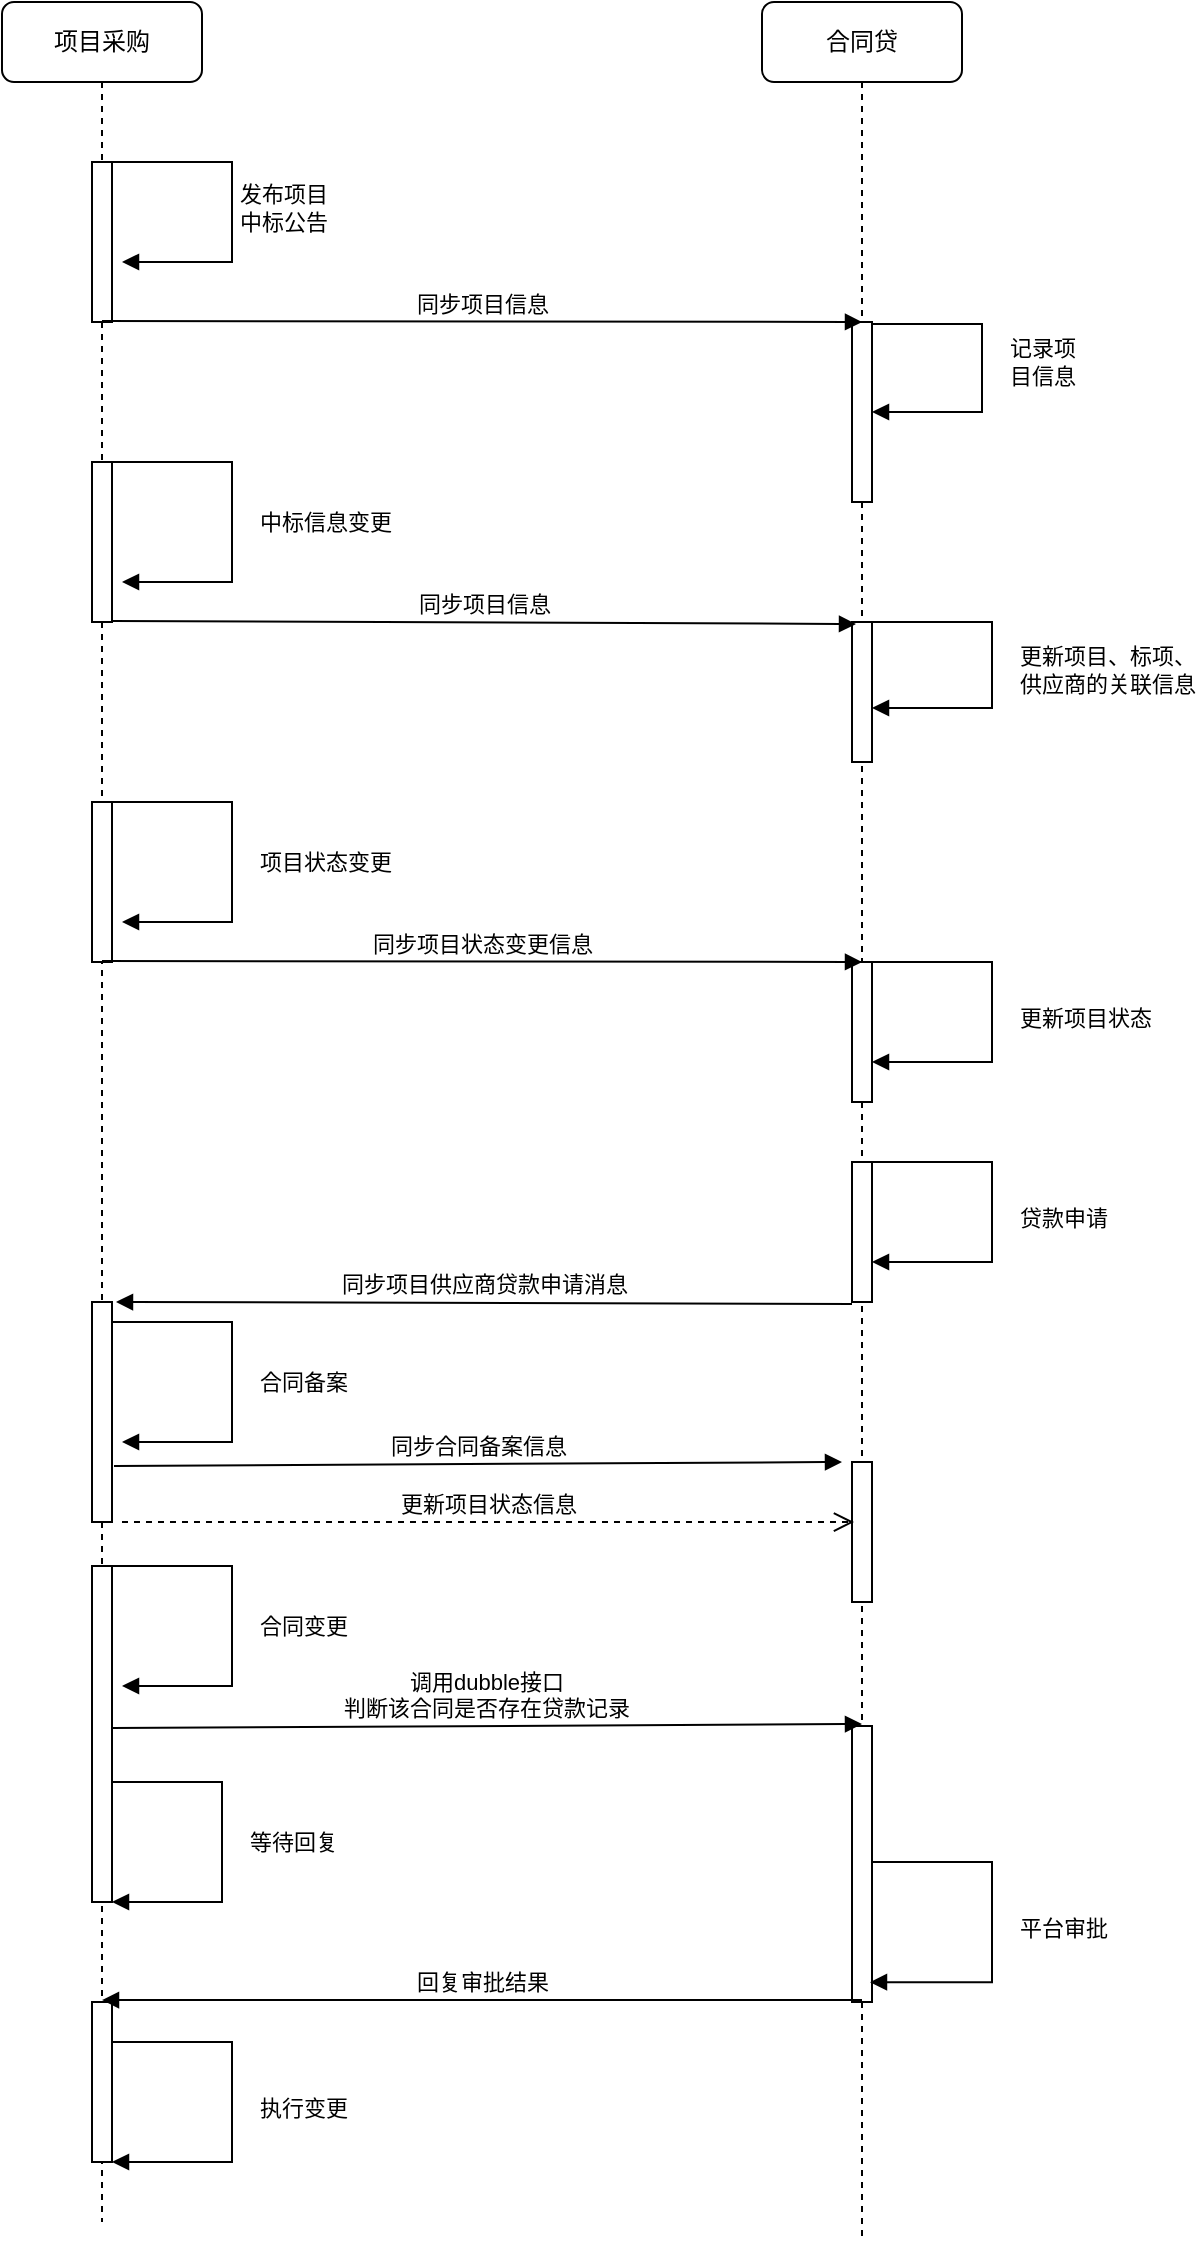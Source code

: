 <mxfile version="10.6.0" type="github"><diagram name="Page-1" id="13e1069c-82ec-6db2-03f1-153e76fe0fe0"><mxGraphModel dx="2105" dy="1085" grid="1" gridSize="10" guides="1" tooltips="1" connect="1" arrows="1" fold="1" page="1" pageScale="1" pageWidth="1100" pageHeight="850" background="#ffffff" math="0" shadow="0"><root><mxCell id="0"/><mxCell id="1" parent="0"/><mxCell id="7baba1c4bc27f4b0-2" value="合同贷" style="shape=umlLifeline;perimeter=lifelinePerimeter;whiteSpace=wrap;html=1;container=1;collapsible=0;recursiveResize=0;outlineConnect=0;rounded=1;shadow=0;comic=0;labelBackgroundColor=none;strokeColor=#000000;strokeWidth=1;fillColor=#FFFFFF;fontFamily=Verdana;fontSize=12;fontColor=#000000;align=center;" parent="1" vertex="1"><mxGeometry x="480" y="80" width="100" height="1120" as="geometry"/></mxCell><mxCell id="URo2uEvhSrLChkXssk6Q-6" value="" style="html=1;points=[];perimeter=orthogonalPerimeter;" parent="7baba1c4bc27f4b0-2" vertex="1"><mxGeometry x="45" y="310" width="10" height="70" as="geometry"/></mxCell><mxCell id="URo2uEvhSrLChkXssk6Q-11" value="" style="html=1;points=[];perimeter=orthogonalPerimeter;" parent="7baba1c4bc27f4b0-2" vertex="1"><mxGeometry x="45" y="160" width="10" height="90" as="geometry"/></mxCell><mxCell id="URo2uEvhSrLChkXssk6Q-15" value="" style="html=1;points=[];perimeter=orthogonalPerimeter;" parent="7baba1c4bc27f4b0-2" vertex="1"><mxGeometry x="45" y="480" width="10" height="70" as="geometry"/></mxCell><mxCell id="URo2uEvhSrLChkXssk6Q-25" value="" style="html=1;points=[];perimeter=orthogonalPerimeter;" parent="7baba1c4bc27f4b0-2" vertex="1"><mxGeometry x="45" y="580" width="10" height="70" as="geometry"/></mxCell><mxCell id="7baba1c4bc27f4b0-8" value="项目采购" style="shape=umlLifeline;perimeter=lifelinePerimeter;whiteSpace=wrap;html=1;container=1;collapsible=0;recursiveResize=0;outlineConnect=0;rounded=1;shadow=0;comic=0;labelBackgroundColor=none;strokeColor=#000000;strokeWidth=1;fillColor=#FFFFFF;fontFamily=Verdana;fontSize=12;fontColor=#000000;align=center;" parent="1" vertex="1"><mxGeometry x="100" y="80" width="100" height="1110" as="geometry"/></mxCell><mxCell id="URo2uEvhSrLChkXssk6Q-2" value="" style="html=1;points=[];perimeter=orthogonalPerimeter;" parent="7baba1c4bc27f4b0-8" vertex="1"><mxGeometry x="45" y="80" width="10" height="80" as="geometry"/></mxCell><mxCell id="URo2uEvhSrLChkXssk6Q-5" value="" style="html=1;points=[];perimeter=orthogonalPerimeter;" parent="7baba1c4bc27f4b0-8" vertex="1"><mxGeometry x="45" y="230" width="10" height="80" as="geometry"/></mxCell><mxCell id="URo2uEvhSrLChkXssk6Q-13" value="" style="html=1;points=[];perimeter=orthogonalPerimeter;" parent="7baba1c4bc27f4b0-8" vertex="1"><mxGeometry x="45" y="400" width="10" height="80" as="geometry"/></mxCell><mxCell id="URo2uEvhSrLChkXssk6Q-26" value="" style="html=1;points=[];perimeter=orthogonalPerimeter;" parent="7baba1c4bc27f4b0-8" vertex="1"><mxGeometry x="45" y="650" width="10" height="110" as="geometry"/></mxCell><mxCell id="URo2uEvhSrLChkXssk6Q-44" value="" style="html=1;points=[];perimeter=orthogonalPerimeter;" parent="7baba1c4bc27f4b0-8" vertex="1"><mxGeometry x="45" y="1000" width="10" height="80" as="geometry"/></mxCell><mxCell id="URo2uEvhSrLChkXssk6Q-4" value="同步项目信息" style="html=1;verticalAlign=bottom;endArrow=block;" parent="1" edge="1"><mxGeometry width="80" relative="1" as="geometry"><mxPoint x="150" y="239.5" as="sourcePoint"/><mxPoint x="530" y="240" as="targetPoint"/></mxGeometry></mxCell><mxCell id="URo2uEvhSrLChkXssk6Q-8" value="更新项目、标项、&lt;br&gt;供应商的关联信息" style="edgeStyle=orthogonalEdgeStyle;html=1;align=left;spacingLeft=2;endArrow=block;rounded=0;" parent="1" edge="1"><mxGeometry x="0.029" y="10" relative="1" as="geometry"><mxPoint x="534.5" y="390" as="sourcePoint"/><Array as="points"><mxPoint x="595" y="390"/><mxPoint x="595" y="433"/></Array><mxPoint x="535" y="433" as="targetPoint"/><mxPoint as="offset"/></mxGeometry></mxCell><mxCell id="URo2uEvhSrLChkXssk6Q-9" value="发布项目&lt;br&gt;中标公告" style="edgeStyle=orthogonalEdgeStyle;html=1;align=left;spacingLeft=2;endArrow=block;rounded=0;entryX=1;entryY=0;" parent="1" edge="1"><mxGeometry relative="1" as="geometry"><mxPoint x="155" y="160" as="sourcePoint"/><Array as="points"><mxPoint x="155" y="160"/><mxPoint x="215" y="160"/><mxPoint x="215" y="210"/></Array><mxPoint x="160" y="210" as="targetPoint"/></mxGeometry></mxCell><mxCell id="URo2uEvhSrLChkXssk6Q-10" value="同步项目信息" style="html=1;verticalAlign=bottom;endArrow=block;" parent="1" edge="1"><mxGeometry width="80" relative="1" as="geometry"><mxPoint x="155" y="389.5" as="sourcePoint"/><mxPoint x="527" y="391" as="targetPoint"/></mxGeometry></mxCell><mxCell id="URo2uEvhSrLChkXssk6Q-12" value="中标信息变更" style="edgeStyle=orthogonalEdgeStyle;html=1;align=left;spacingLeft=2;endArrow=block;rounded=0;" parent="1" edge="1"><mxGeometry x="0.029" y="10" relative="1" as="geometry"><mxPoint x="155" y="310" as="sourcePoint"/><Array as="points"><mxPoint x="215" y="310"/><mxPoint x="215" y="370"/></Array><mxPoint x="160" y="370" as="targetPoint"/><mxPoint as="offset"/></mxGeometry></mxCell><mxCell id="URo2uEvhSrLChkXssk6Q-14" value="项目状态变更" style="edgeStyle=orthogonalEdgeStyle;html=1;align=left;spacingLeft=2;endArrow=block;rounded=0;" parent="1" edge="1"><mxGeometry x="0.029" y="10" relative="1" as="geometry"><mxPoint x="155" y="480" as="sourcePoint"/><Array as="points"><mxPoint x="215" y="480"/><mxPoint x="215" y="540"/></Array><mxPoint x="160" y="540" as="targetPoint"/><mxPoint as="offset"/></mxGeometry></mxCell><mxCell id="URo2uEvhSrLChkXssk6Q-16" value="同步项目状态变更信息" style="html=1;verticalAlign=bottom;endArrow=block;" parent="1" edge="1"><mxGeometry width="80" relative="1" as="geometry"><mxPoint x="150" y="559.5" as="sourcePoint"/><mxPoint x="530" y="560" as="targetPoint"/></mxGeometry></mxCell><mxCell id="URo2uEvhSrLChkXssk6Q-17" value="更新项目状态&lt;br&gt;" style="edgeStyle=orthogonalEdgeStyle;html=1;align=left;spacingLeft=2;endArrow=block;rounded=0;" parent="1" edge="1"><mxGeometry x="0.029" y="10" relative="1" as="geometry"><mxPoint x="535" y="560" as="sourcePoint"/><Array as="points"><mxPoint x="595" y="560"/><mxPoint x="595" y="610"/><mxPoint x="540" y="610"/></Array><mxPoint x="535" y="610" as="targetPoint"/><mxPoint as="offset"/></mxGeometry></mxCell><mxCell id="URo2uEvhSrLChkXssk6Q-7" value="记录项&lt;br&gt;目信息" style="edgeStyle=orthogonalEdgeStyle;html=1;align=left;spacingLeft=2;endArrow=block;rounded=0;exitX=1;exitY=0.011;exitDx=0;exitDy=0;exitPerimeter=0;" parent="1" source="URo2uEvhSrLChkXssk6Q-11" edge="1"><mxGeometry x="-0.286" y="-21" relative="1" as="geometry"><mxPoint x="545" y="240" as="sourcePoint"/><Array as="points"><mxPoint x="590" y="241"/><mxPoint x="590" y="285"/></Array><mxPoint x="535" y="285" as="targetPoint"/><mxPoint x="31" y="19" as="offset"/></mxGeometry></mxCell><mxCell id="URo2uEvhSrLChkXssk6Q-27" value="贷款申请" style="edgeStyle=orthogonalEdgeStyle;html=1;align=left;spacingLeft=2;endArrow=block;rounded=0;" parent="1" edge="1"><mxGeometry x="0.029" y="10" relative="1" as="geometry"><mxPoint x="535" y="660" as="sourcePoint"/><Array as="points"><mxPoint x="595" y="660"/><mxPoint x="595" y="710"/><mxPoint x="540" y="710"/></Array><mxPoint x="535" y="710" as="targetPoint"/><mxPoint as="offset"/></mxGeometry></mxCell><mxCell id="URo2uEvhSrLChkXssk6Q-29" value="同步项目供应商贷款申请消息" style="html=1;verticalAlign=bottom;endArrow=block;exitX=0;exitY=1.014;exitDx=0;exitDy=0;exitPerimeter=0;" parent="1" source="URo2uEvhSrLChkXssk6Q-25" edge="1"><mxGeometry width="80" relative="1" as="geometry"><mxPoint x="520" y="730" as="sourcePoint"/><mxPoint x="157" y="730" as="targetPoint"/></mxGeometry></mxCell><mxCell id="URo2uEvhSrLChkXssk6Q-30" value="" style="html=1;points=[];perimeter=orthogonalPerimeter;" parent="1" vertex="1"><mxGeometry x="525" y="810" width="10" height="70" as="geometry"/></mxCell><mxCell id="URo2uEvhSrLChkXssk6Q-31" value="同步合同备案信息" style="html=1;verticalAlign=bottom;endArrow=block;exitX=1.1;exitY=0.745;exitDx=0;exitDy=0;exitPerimeter=0;" parent="1" source="URo2uEvhSrLChkXssk6Q-26" edge="1"><mxGeometry width="80" relative="1" as="geometry"><mxPoint x="513" y="911" as="sourcePoint"/><mxPoint x="520" y="810" as="targetPoint"/></mxGeometry></mxCell><mxCell id="URo2uEvhSrLChkXssk6Q-32" value="等待回复" style="edgeStyle=orthogonalEdgeStyle;html=1;align=left;spacingLeft=2;endArrow=block;rounded=0;" parent="1" edge="1"><mxGeometry x="0.029" y="10" relative="1" as="geometry"><mxPoint x="150" y="970" as="sourcePoint"/><Array as="points"><mxPoint x="210" y="970"/><mxPoint x="210" y="1030"/></Array><mxPoint x="155" y="1030" as="targetPoint"/><mxPoint as="offset"/></mxGeometry></mxCell><mxCell id="URo2uEvhSrLChkXssk6Q-34" value="" style="html=1;points=[];perimeter=orthogonalPerimeter;" parent="1" vertex="1"><mxGeometry x="145" y="862" width="10" height="168" as="geometry"/></mxCell><mxCell id="URo2uEvhSrLChkXssk6Q-37" value="更新项目状态信息" style="html=1;verticalAlign=bottom;endArrow=open;dashed=1;endSize=8;entryX=0.1;entryY=0.429;entryDx=0;entryDy=0;entryPerimeter=0;" parent="1" target="URo2uEvhSrLChkXssk6Q-30" edge="1"><mxGeometry relative="1" as="geometry"><mxPoint x="160" y="840" as="sourcePoint"/><mxPoint x="480" y="860" as="targetPoint"/></mxGeometry></mxCell><mxCell id="URo2uEvhSrLChkXssk6Q-38" value="合同备案" style="edgeStyle=orthogonalEdgeStyle;html=1;align=left;spacingLeft=2;endArrow=block;rounded=0;" parent="1" edge="1"><mxGeometry x="0.029" y="10" relative="1" as="geometry"><mxPoint x="155" y="740" as="sourcePoint"/><Array as="points"><mxPoint x="215" y="740"/><mxPoint x="215" y="800"/></Array><mxPoint x="160" y="800" as="targetPoint"/><mxPoint as="offset"/></mxGeometry></mxCell><mxCell id="URo2uEvhSrLChkXssk6Q-39" value="" style="html=1;points=[];perimeter=orthogonalPerimeter;" parent="1" vertex="1"><mxGeometry x="525" y="942" width="10" height="138" as="geometry"/></mxCell><mxCell id="URo2uEvhSrLChkXssk6Q-40" value="调用dubble接口&lt;br&gt;判断该合同是否存在贷款记录&lt;br&gt;" style="html=1;verticalAlign=bottom;endArrow=block;exitX=1.1;exitY=0.745;exitDx=0;exitDy=0;exitPerimeter=0;" parent="1" edge="1"><mxGeometry width="80" relative="1" as="geometry"><mxPoint x="155" y="943" as="sourcePoint"/><mxPoint x="530" y="941" as="targetPoint"/></mxGeometry></mxCell><mxCell id="URo2uEvhSrLChkXssk6Q-42" value="合同变更" style="edgeStyle=orthogonalEdgeStyle;html=1;align=left;spacingLeft=2;endArrow=block;rounded=0;" parent="1" edge="1"><mxGeometry x="0.029" y="10" relative="1" as="geometry"><mxPoint x="155" y="862" as="sourcePoint"/><Array as="points"><mxPoint x="215" y="862"/><mxPoint x="215" y="922"/></Array><mxPoint x="160" y="922" as="targetPoint"/><mxPoint as="offset"/></mxGeometry></mxCell><mxCell id="URo2uEvhSrLChkXssk6Q-43" value="平台审批" style="edgeStyle=orthogonalEdgeStyle;html=1;align=left;spacingLeft=2;endArrow=block;rounded=0;entryX=0.9;entryY=0.928;entryDx=0;entryDy=0;entryPerimeter=0;" parent="1" target="URo2uEvhSrLChkXssk6Q-39" edge="1"><mxGeometry x="0.029" y="10" relative="1" as="geometry"><mxPoint x="535" y="1010" as="sourcePoint"/><Array as="points"><mxPoint x="595" y="1010"/><mxPoint x="595" y="1070"/></Array><mxPoint x="540" y="1070" as="targetPoint"/><mxPoint as="offset"/></mxGeometry></mxCell><mxCell id="URo2uEvhSrLChkXssk6Q-45" value="回复审批结果" style="html=1;verticalAlign=bottom;endArrow=block;exitX=0.5;exitY=0.993;exitDx=0;exitDy=0;exitPerimeter=0;" parent="1" source="URo2uEvhSrLChkXssk6Q-39" target="7baba1c4bc27f4b0-8" edge="1"><mxGeometry width="80" relative="1" as="geometry"><mxPoint x="520" y="1079" as="sourcePoint"/><mxPoint x="170" y="1079" as="targetPoint"/></mxGeometry></mxCell><mxCell id="LKq1tEsOOD2YoY5ImLnb-1" value="执行变更" style="edgeStyle=orthogonalEdgeStyle;html=1;align=left;spacingLeft=2;endArrow=block;rounded=0;entryX=1;entryY=1;entryDx=0;entryDy=0;entryPerimeter=0;" edge="1" parent="1" target="URo2uEvhSrLChkXssk6Q-44"><mxGeometry x="0.029" y="10" relative="1" as="geometry"><mxPoint x="155" y="1100" as="sourcePoint"/><Array as="points"><mxPoint x="215" y="1100"/><mxPoint x="215" y="1160"/></Array><mxPoint x="160" y="1160" as="targetPoint"/><mxPoint as="offset"/></mxGeometry></mxCell></root></mxGraphModel></diagram></mxfile>